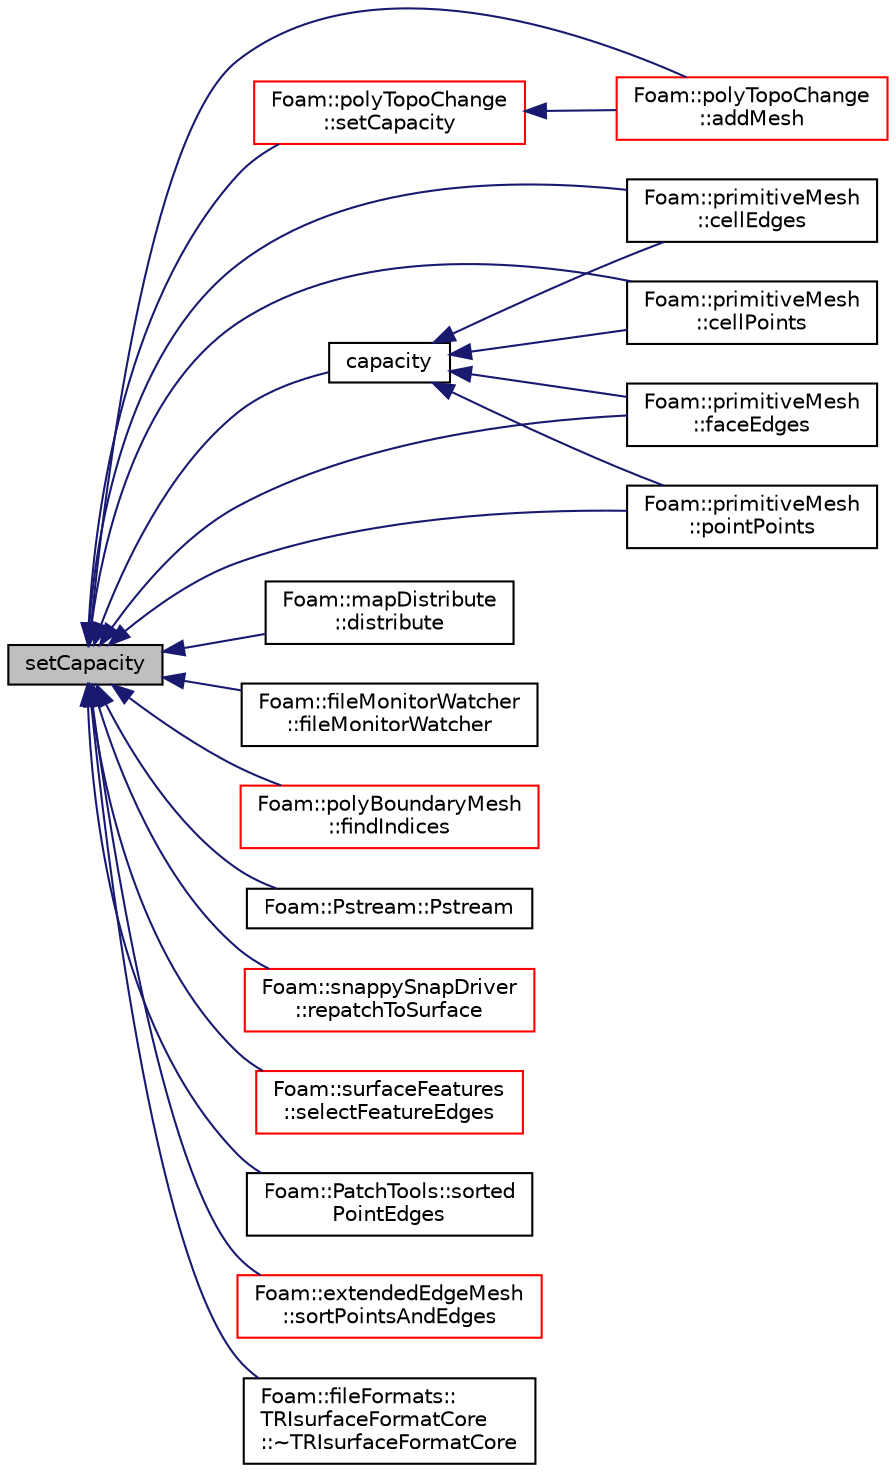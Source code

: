 digraph "setCapacity"
{
  bgcolor="transparent";
  edge [fontname="Helvetica",fontsize="10",labelfontname="Helvetica",labelfontsize="10"];
  node [fontname="Helvetica",fontsize="10",shape=record];
  rankdir="LR";
  Node1 [label="setCapacity",height=0.2,width=0.4,color="black", fillcolor="grey75", style="filled", fontcolor="black"];
  Node1 -> Node2 [dir="back",color="midnightblue",fontsize="10",style="solid",fontname="Helvetica"];
  Node2 [label="Foam::polyTopoChange\l::addMesh",height=0.2,width=0.4,color="red",URL="$a01971.html#a1f97630a2e6369203b99c1d1d1c3cff3",tooltip="Add all points/faces/cells of mesh. Additional offset for patch. "];
  Node1 -> Node3 [dir="back",color="midnightblue",fontsize="10",style="solid",fontname="Helvetica"];
  Node3 [label="capacity",height=0.2,width=0.4,color="black",URL="$a00614.html#ae1423bc22aed311d9d6a1f64edd40428",tooltip="Size of the underlying storage. "];
  Node3 -> Node4 [dir="back",color="midnightblue",fontsize="10",style="solid",fontname="Helvetica"];
  Node4 [label="Foam::primitiveMesh\l::cellEdges",height=0.2,width=0.4,color="black",URL="$a02001.html#ab3e56c2593fbe37649982163fce3bc07",tooltip="cellEdges using cells, pointFaces, edges, pointEdges "];
  Node3 -> Node5 [dir="back",color="midnightblue",fontsize="10",style="solid",fontname="Helvetica"];
  Node5 [label="Foam::primitiveMesh\l::cellPoints",height=0.2,width=0.4,color="black",URL="$a02001.html#aac55e3f80419619fd19d1eae147dff03",tooltip="cellPoints using cells "];
  Node3 -> Node6 [dir="back",color="midnightblue",fontsize="10",style="solid",fontname="Helvetica"];
  Node6 [label="Foam::primitiveMesh\l::faceEdges",height=0.2,width=0.4,color="black",URL="$a02001.html#ad2e790843c82122b0415e80b70dcd87a",tooltip="faceEdges using pointFaces, edges, pointEdges "];
  Node3 -> Node7 [dir="back",color="midnightblue",fontsize="10",style="solid",fontname="Helvetica"];
  Node7 [label="Foam::primitiveMesh\l::pointPoints",height=0.2,width=0.4,color="black",URL="$a02001.html#ac3f0c1679c9eb8936219eb389c891e77",tooltip="pointPoints using edges, pointEdges "];
  Node1 -> Node4 [dir="back",color="midnightblue",fontsize="10",style="solid",fontname="Helvetica"];
  Node1 -> Node5 [dir="back",color="midnightblue",fontsize="10",style="solid",fontname="Helvetica"];
  Node1 -> Node8 [dir="back",color="midnightblue",fontsize="10",style="solid",fontname="Helvetica"];
  Node8 [label="Foam::mapDistribute\l::distribute",height=0.2,width=0.4,color="black",URL="$a01427.html#af32e6a570b953bc59cf4186f65f998ca",tooltip="Distribute data using default commsType. "];
  Node1 -> Node6 [dir="back",color="midnightblue",fontsize="10",style="solid",fontname="Helvetica"];
  Node1 -> Node9 [dir="back",color="midnightblue",fontsize="10",style="solid",fontname="Helvetica"];
  Node9 [label="Foam::fileMonitorWatcher\l::fileMonitorWatcher",height=0.2,width=0.4,color="black",URL="$a00790.html#a18d7181a4c61ca76508010cad4eae123",tooltip="Initialise inotify. "];
  Node1 -> Node10 [dir="back",color="midnightblue",fontsize="10",style="solid",fontname="Helvetica"];
  Node10 [label="Foam::polyBoundaryMesh\l::findIndices",height=0.2,width=0.4,color="red",URL="$a01943.html#afa87df6a948b1b74671621c1154ae9c9",tooltip="Return patch indices for all matches. Optionally matches patchGroups. "];
  Node1 -> Node7 [dir="back",color="midnightblue",fontsize="10",style="solid",fontname="Helvetica"];
  Node1 -> Node11 [dir="back",color="midnightblue",fontsize="10",style="solid",fontname="Helvetica"];
  Node11 [label="Foam::Pstream::Pstream",height=0.2,width=0.4,color="black",URL="$a02049.html#a2b31c5d4673e1c7d7366b8b6bf47830d",tooltip="Construct given optional buffer size. "];
  Node1 -> Node12 [dir="back",color="midnightblue",fontsize="10",style="solid",fontname="Helvetica"];
  Node12 [label="Foam::snappySnapDriver\l::repatchToSurface",height=0.2,width=0.4,color="red",URL="$a02421.html#abf0c9c836463b6164ef331dce238b2fa",tooltip="Repatch faces according to surface nearest the face centre. "];
  Node1 -> Node13 [dir="back",color="midnightblue",fontsize="10",style="solid",fontname="Helvetica"];
  Node13 [label="Foam::surfaceFeatures\l::selectFeatureEdges",height=0.2,width=0.4,color="red",URL="$a02547.html#a64c6ffeea50313e7c5f4ab5a651d690d",tooltip="Helper function: select a subset of featureEdges_. "];
  Node1 -> Node14 [dir="back",color="midnightblue",fontsize="10",style="solid",fontname="Helvetica"];
  Node14 [label="Foam::polyTopoChange\l::setCapacity",height=0.2,width=0.4,color="red",URL="$a01971.html#a63533ab96a36c8fc3ca51bf8a0622e36",tooltip="Explicitly pre-size the dynamic storage for expected mesh. "];
  Node14 -> Node2 [dir="back",color="midnightblue",fontsize="10",style="solid",fontname="Helvetica"];
  Node1 -> Node15 [dir="back",color="midnightblue",fontsize="10",style="solid",fontname="Helvetica"];
  Node15 [label="Foam::PatchTools::sorted\lPointEdges",height=0.2,width=0.4,color="black",URL="$a01847.html#ade266c84d472629a66d2ec0f9c8f2ff9"];
  Node1 -> Node16 [dir="back",color="midnightblue",fontsize="10",style="solid",fontname="Helvetica"];
  Node16 [label="Foam::extendedEdgeMesh\l::sortPointsAndEdges",height=0.2,width=0.4,color="red",URL="$a00710.html#a35042787bb1f37f3e2695d3b48e313b0"];
  Node1 -> Node17 [dir="back",color="midnightblue",fontsize="10",style="solid",fontname="Helvetica"];
  Node17 [label="Foam::fileFormats::\lTRIsurfaceFormatCore\l::~TRIsurfaceFormatCore",height=0.2,width=0.4,color="black",URL="$a02756.html#a64bd067a14995862f35de33edc1a719d",tooltip="Destructor. "];
}
